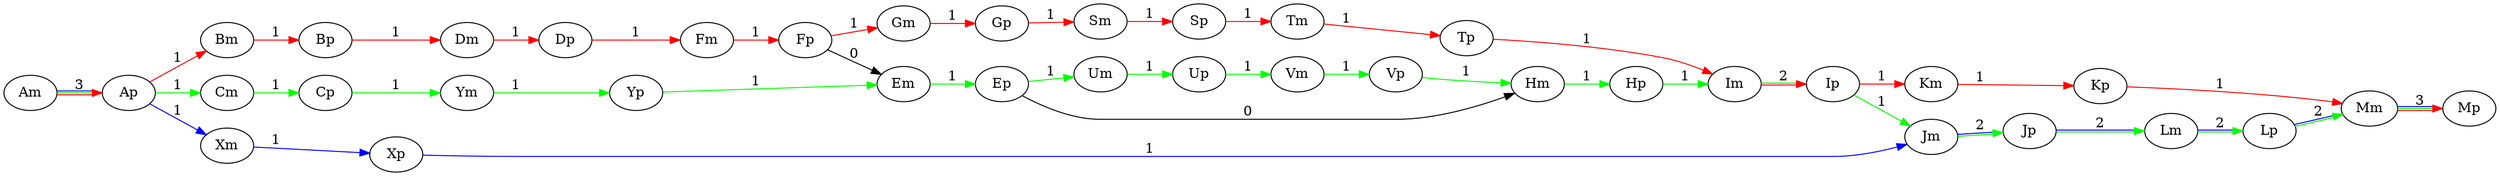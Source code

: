 digraph{
	rankdir=LR
	Am -> Ap [label=3  color="red:green:blue"]
	Ap -> Bm [label=1  color="red"]
	Ap -> Cm [label=1  color="green"]
	Ap -> Xm [label=1  color="blue"]
	Bm -> Bp [label=1  color="red"]
	Bp -> Dm [label=1  color="red"]
	Cm -> Cp [label=1  color="green"]
	Cp -> Ym [label=1  color="green"]
	Xm -> Xp [label=1  color="blue"]
	Xp -> Jm [label=1  color="blue"]
	Jm -> Jp [label=2  color="green:blue"]
	Jp -> Lm [label=2  color="green:blue"]
	Ym -> Yp [label=1  color="green"]
	Yp -> Em [label=1  color="green"]
	Em -> Ep [label=1  color="green"]
	Ep -> Hm [label=0]
	Ep -> Um [label=1  color="green"]
	Dm -> Dp [label=1  color="red"]
	Dp -> Fm [label=1  color="red"]
	Fm -> Fp [label=1  color="red"]
	Fp -> Em [label=0]
	Fp -> Gm [label=1  color="red"]
	Hm -> Hp [label=1  color="green"]
	Hp -> Im [label=1  color="green"]
	Um -> Up [label=1  color="green"]
	Up -> Vm [label=1  color="green"]
	Vm -> Vp [label=1  color="green"]
	Vp -> Hm [label=1  color="green"]
	Gm -> Gp [label=1  color="red"]
	Gp -> Sm [label=1  color="red"]
	Sm -> Sp [label=1  color="red"]
	Sp -> Tm [label=1  color="red"]
	Tm -> Tp [label=1  color="red"]
	Tp -> Im [label=1  color="red"]
	Im -> Ip [label=2  color="red:green"]
	Ip -> Km [label=1  color="red"]
	Ip -> Jm [label=1  color="green"]
	Km -> Kp [label=1  color="red"]
	Kp -> Mm [label=1  color="red"]
	Lm -> Lp [label=2  color="green:blue"]
	Lp -> Mm [label=2  color="green:blue"]
	Mm -> Mp [label=3  color="red:green:blue"]
}